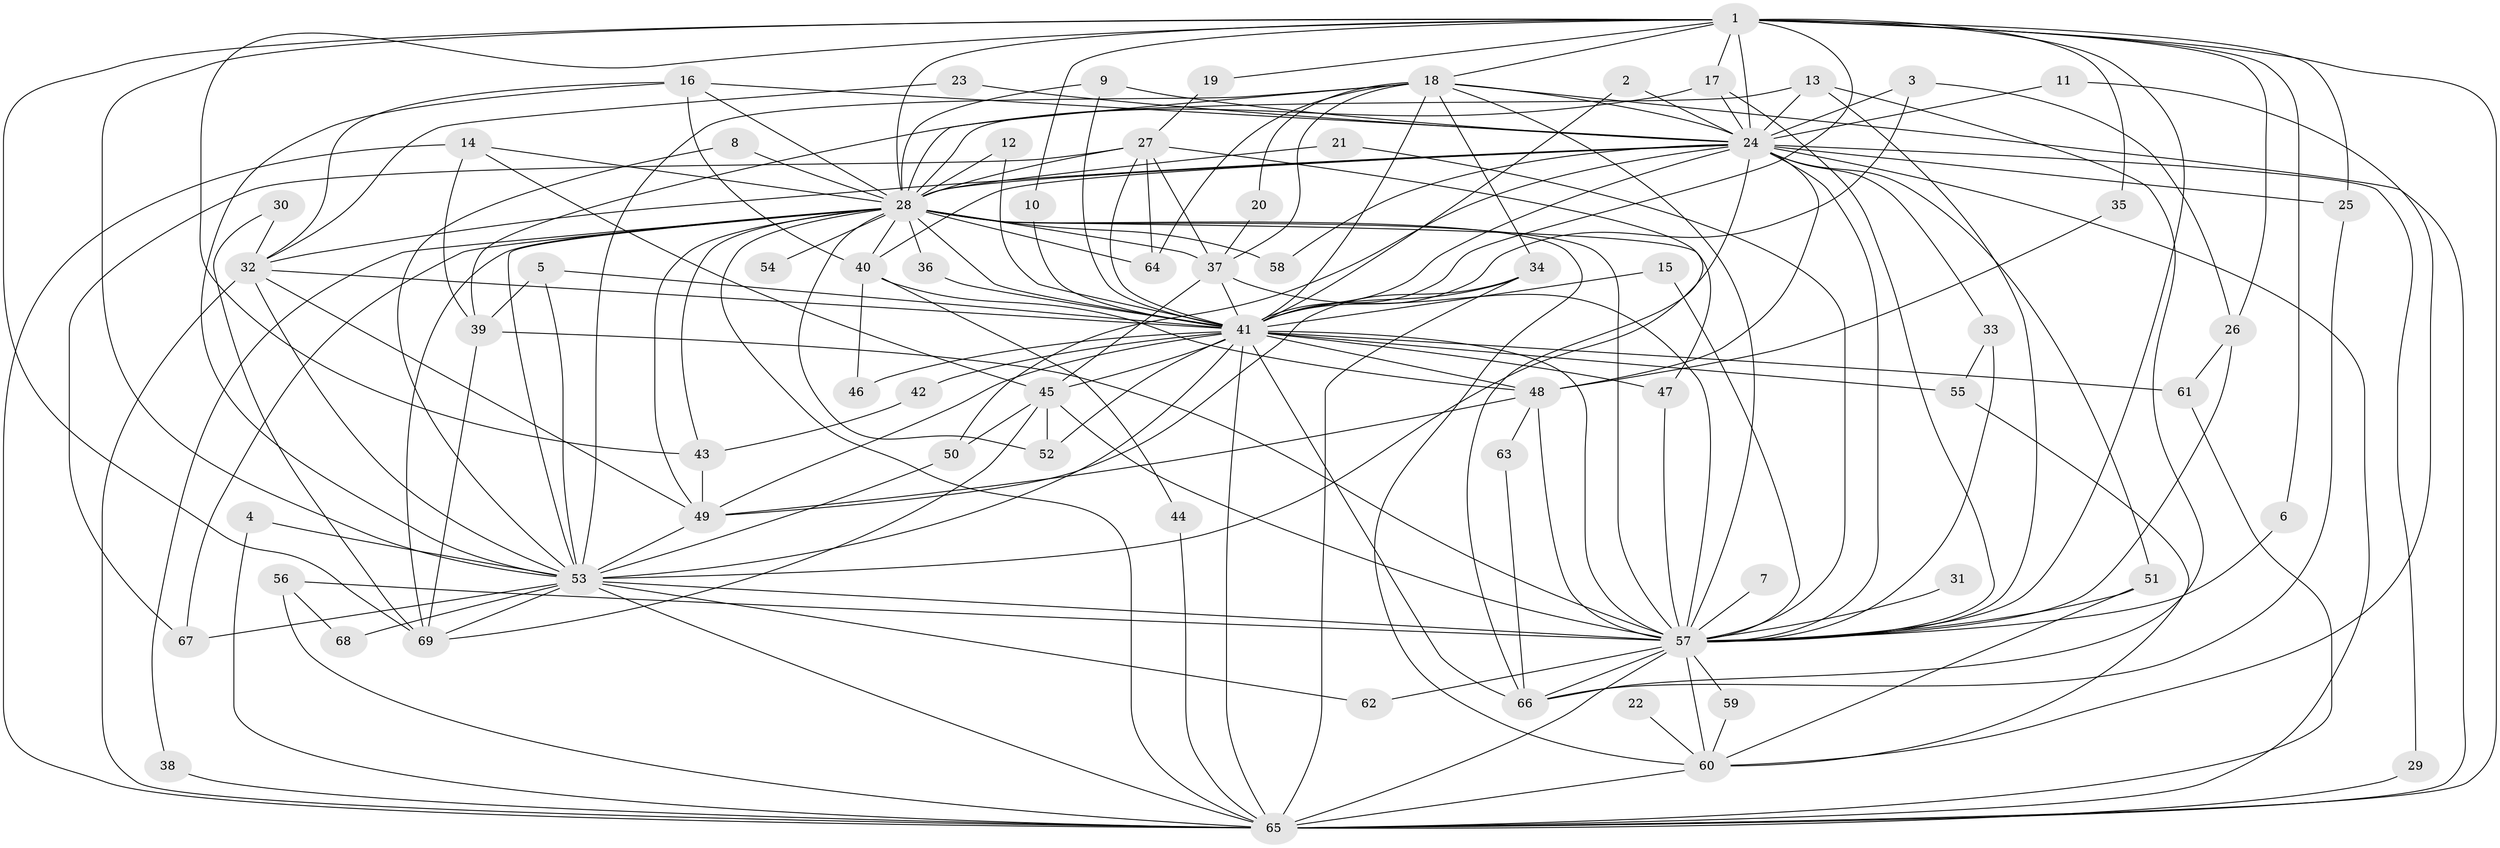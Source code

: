 // original degree distribution, {21: 0.007246376811594203, 14: 0.007246376811594203, 24: 0.007246376811594203, 26: 0.007246376811594203, 29: 0.007246376811594203, 22: 0.014492753623188406, 25: 0.014492753623188406, 37: 0.007246376811594203, 4: 0.13768115942028986, 6: 0.021739130434782608, 5: 0.036231884057971016, 2: 0.572463768115942, 3: 0.13768115942028986, 7: 0.014492753623188406, 9: 0.007246376811594203}
// Generated by graph-tools (version 1.1) at 2025/49/03/09/25 03:49:30]
// undirected, 69 vertices, 185 edges
graph export_dot {
graph [start="1"]
  node [color=gray90,style=filled];
  1;
  2;
  3;
  4;
  5;
  6;
  7;
  8;
  9;
  10;
  11;
  12;
  13;
  14;
  15;
  16;
  17;
  18;
  19;
  20;
  21;
  22;
  23;
  24;
  25;
  26;
  27;
  28;
  29;
  30;
  31;
  32;
  33;
  34;
  35;
  36;
  37;
  38;
  39;
  40;
  41;
  42;
  43;
  44;
  45;
  46;
  47;
  48;
  49;
  50;
  51;
  52;
  53;
  54;
  55;
  56;
  57;
  58;
  59;
  60;
  61;
  62;
  63;
  64;
  65;
  66;
  67;
  68;
  69;
  1 -- 6 [weight=1.0];
  1 -- 10 [weight=1.0];
  1 -- 17 [weight=1.0];
  1 -- 18 [weight=1.0];
  1 -- 19 [weight=1.0];
  1 -- 24 [weight=1.0];
  1 -- 25 [weight=1.0];
  1 -- 26 [weight=1.0];
  1 -- 28 [weight=2.0];
  1 -- 35 [weight=1.0];
  1 -- 41 [weight=2.0];
  1 -- 43 [weight=1.0];
  1 -- 53 [weight=2.0];
  1 -- 57 [weight=2.0];
  1 -- 65 [weight=1.0];
  1 -- 69 [weight=1.0];
  2 -- 24 [weight=1.0];
  2 -- 41 [weight=1.0];
  3 -- 24 [weight=1.0];
  3 -- 26 [weight=1.0];
  3 -- 41 [weight=1.0];
  4 -- 53 [weight=1.0];
  4 -- 65 [weight=1.0];
  5 -- 39 [weight=1.0];
  5 -- 41 [weight=1.0];
  5 -- 53 [weight=1.0];
  6 -- 57 [weight=1.0];
  7 -- 57 [weight=1.0];
  8 -- 28 [weight=1.0];
  8 -- 53 [weight=1.0];
  9 -- 24 [weight=1.0];
  9 -- 28 [weight=1.0];
  9 -- 41 [weight=1.0];
  10 -- 41 [weight=1.0];
  11 -- 24 [weight=1.0];
  11 -- 60 [weight=1.0];
  12 -- 28 [weight=1.0];
  12 -- 41 [weight=1.0];
  13 -- 24 [weight=1.0];
  13 -- 28 [weight=1.0];
  13 -- 57 [weight=1.0];
  13 -- 66 [weight=1.0];
  14 -- 28 [weight=1.0];
  14 -- 39 [weight=1.0];
  14 -- 45 [weight=1.0];
  14 -- 65 [weight=1.0];
  15 -- 41 [weight=1.0];
  15 -- 57 [weight=1.0];
  16 -- 24 [weight=1.0];
  16 -- 28 [weight=1.0];
  16 -- 32 [weight=1.0];
  16 -- 40 [weight=1.0];
  16 -- 53 [weight=1.0];
  17 -- 24 [weight=1.0];
  17 -- 39 [weight=1.0];
  17 -- 57 [weight=1.0];
  18 -- 20 [weight=1.0];
  18 -- 24 [weight=1.0];
  18 -- 28 [weight=1.0];
  18 -- 34 [weight=1.0];
  18 -- 37 [weight=1.0];
  18 -- 41 [weight=2.0];
  18 -- 53 [weight=1.0];
  18 -- 57 [weight=2.0];
  18 -- 64 [weight=1.0];
  18 -- 65 [weight=2.0];
  19 -- 27 [weight=1.0];
  20 -- 37 [weight=1.0];
  21 -- 28 [weight=1.0];
  21 -- 57 [weight=1.0];
  22 -- 60 [weight=1.0];
  23 -- 24 [weight=1.0];
  23 -- 32 [weight=1.0];
  24 -- 25 [weight=1.0];
  24 -- 28 [weight=2.0];
  24 -- 29 [weight=1.0];
  24 -- 32 [weight=1.0];
  24 -- 33 [weight=2.0];
  24 -- 40 [weight=1.0];
  24 -- 41 [weight=2.0];
  24 -- 48 [weight=1.0];
  24 -- 50 [weight=1.0];
  24 -- 51 [weight=1.0];
  24 -- 53 [weight=1.0];
  24 -- 57 [weight=2.0];
  24 -- 58 [weight=1.0];
  24 -- 65 [weight=2.0];
  25 -- 66 [weight=1.0];
  26 -- 57 [weight=1.0];
  26 -- 61 [weight=1.0];
  27 -- 28 [weight=1.0];
  27 -- 37 [weight=1.0];
  27 -- 41 [weight=1.0];
  27 -- 64 [weight=1.0];
  27 -- 66 [weight=1.0];
  27 -- 67 [weight=1.0];
  28 -- 36 [weight=1.0];
  28 -- 37 [weight=2.0];
  28 -- 38 [weight=1.0];
  28 -- 40 [weight=2.0];
  28 -- 41 [weight=2.0];
  28 -- 43 [weight=1.0];
  28 -- 47 [weight=1.0];
  28 -- 49 [weight=1.0];
  28 -- 52 [weight=1.0];
  28 -- 53 [weight=1.0];
  28 -- 54 [weight=1.0];
  28 -- 57 [weight=2.0];
  28 -- 58 [weight=1.0];
  28 -- 60 [weight=1.0];
  28 -- 64 [weight=1.0];
  28 -- 65 [weight=1.0];
  28 -- 67 [weight=1.0];
  28 -- 69 [weight=1.0];
  29 -- 65 [weight=1.0];
  30 -- 32 [weight=1.0];
  30 -- 69 [weight=1.0];
  31 -- 57 [weight=2.0];
  32 -- 41 [weight=1.0];
  32 -- 49 [weight=1.0];
  32 -- 53 [weight=1.0];
  32 -- 65 [weight=1.0];
  33 -- 55 [weight=1.0];
  33 -- 57 [weight=2.0];
  34 -- 41 [weight=2.0];
  34 -- 49 [weight=1.0];
  34 -- 65 [weight=2.0];
  35 -- 48 [weight=1.0];
  36 -- 41 [weight=1.0];
  37 -- 41 [weight=1.0];
  37 -- 45 [weight=1.0];
  37 -- 57 [weight=1.0];
  38 -- 65 [weight=1.0];
  39 -- 57 [weight=1.0];
  39 -- 69 [weight=1.0];
  40 -- 44 [weight=1.0];
  40 -- 46 [weight=1.0];
  40 -- 48 [weight=1.0];
  41 -- 42 [weight=1.0];
  41 -- 45 [weight=1.0];
  41 -- 46 [weight=1.0];
  41 -- 47 [weight=1.0];
  41 -- 48 [weight=1.0];
  41 -- 49 [weight=1.0];
  41 -- 52 [weight=1.0];
  41 -- 53 [weight=3.0];
  41 -- 55 [weight=1.0];
  41 -- 57 [weight=5.0];
  41 -- 61 [weight=1.0];
  41 -- 65 [weight=2.0];
  41 -- 66 [weight=1.0];
  42 -- 43 [weight=1.0];
  43 -- 49 [weight=1.0];
  44 -- 65 [weight=1.0];
  45 -- 50 [weight=1.0];
  45 -- 52 [weight=1.0];
  45 -- 57 [weight=1.0];
  45 -- 69 [weight=1.0];
  47 -- 57 [weight=1.0];
  48 -- 49 [weight=1.0];
  48 -- 57 [weight=1.0];
  48 -- 63 [weight=1.0];
  49 -- 53 [weight=1.0];
  50 -- 53 [weight=1.0];
  51 -- 57 [weight=1.0];
  51 -- 60 [weight=1.0];
  53 -- 57 [weight=2.0];
  53 -- 62 [weight=1.0];
  53 -- 65 [weight=1.0];
  53 -- 67 [weight=1.0];
  53 -- 68 [weight=1.0];
  53 -- 69 [weight=1.0];
  55 -- 60 [weight=1.0];
  56 -- 57 [weight=1.0];
  56 -- 65 [weight=3.0];
  56 -- 68 [weight=1.0];
  57 -- 59 [weight=1.0];
  57 -- 60 [weight=1.0];
  57 -- 62 [weight=2.0];
  57 -- 65 [weight=2.0];
  57 -- 66 [weight=1.0];
  59 -- 60 [weight=1.0];
  60 -- 65 [weight=1.0];
  61 -- 65 [weight=1.0];
  63 -- 66 [weight=1.0];
}
